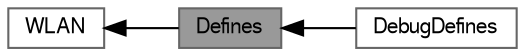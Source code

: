 digraph "Defines"
{
 // LATEX_PDF_SIZE
  bgcolor="transparent";
  edge [fontname=FreeSans,fontsize=10,labelfontname=FreeSans,labelfontsize=10];
  node [fontname=FreeSans,fontsize=10,shape=box,height=0.2,width=0.4];
  rankdir=LR;
  Node3 [label="DebugDefines",height=0.2,width=0.4,color="grey40", fillcolor="white", style="filled",URL="$group___debug_defines.html",tooltip=" "];
  Node1 [label="Defines",height=0.2,width=0.4,color="gray40", fillcolor="grey60", style="filled", fontcolor="black",tooltip="Specifies the macros and defines used by the Wlan APIs."];
  Node2 [label="WLAN",height=0.2,width=0.4,color="grey40", fillcolor="white", style="filled",URL="$group__m2m__wifi.html",tooltip=" "];
  Node2->Node1 [shape=plaintext, dir="back", style="solid"];
  Node1->Node3 [shape=plaintext, dir="back", style="solid"];
}
